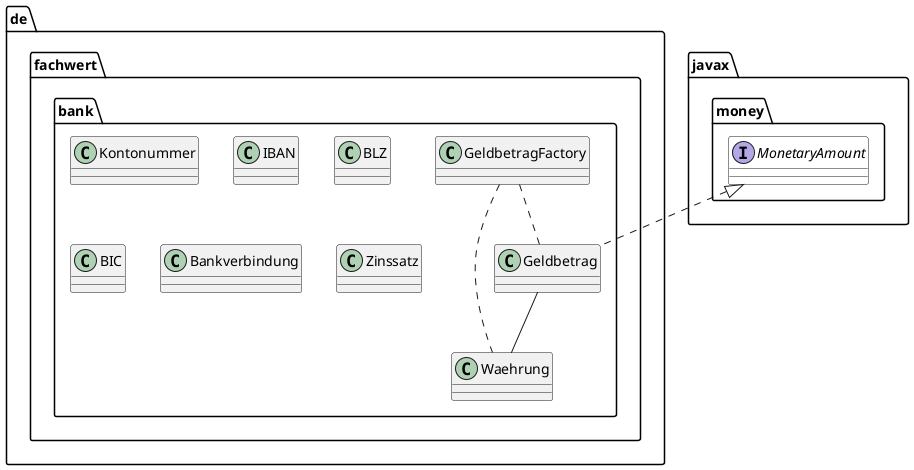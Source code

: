 @startuml

package "de.fachwert.bank" {

    class Kontonummer
    class IBAN
    class BLZ
    class BIC
    class Bankverbindung
    class Geldbetrag
    class GeldbetragFactory
    class Waehrung
    class Zinssatz

}

interface javax.money.MonetaryAmount #white

javax.money.MonetaryAmount <|.. Geldbetrag
Geldbetrag -- Waehrung
GeldbetragFactory .. Geldbetrag
GeldbetragFactory .. Waehrung

@enduml
